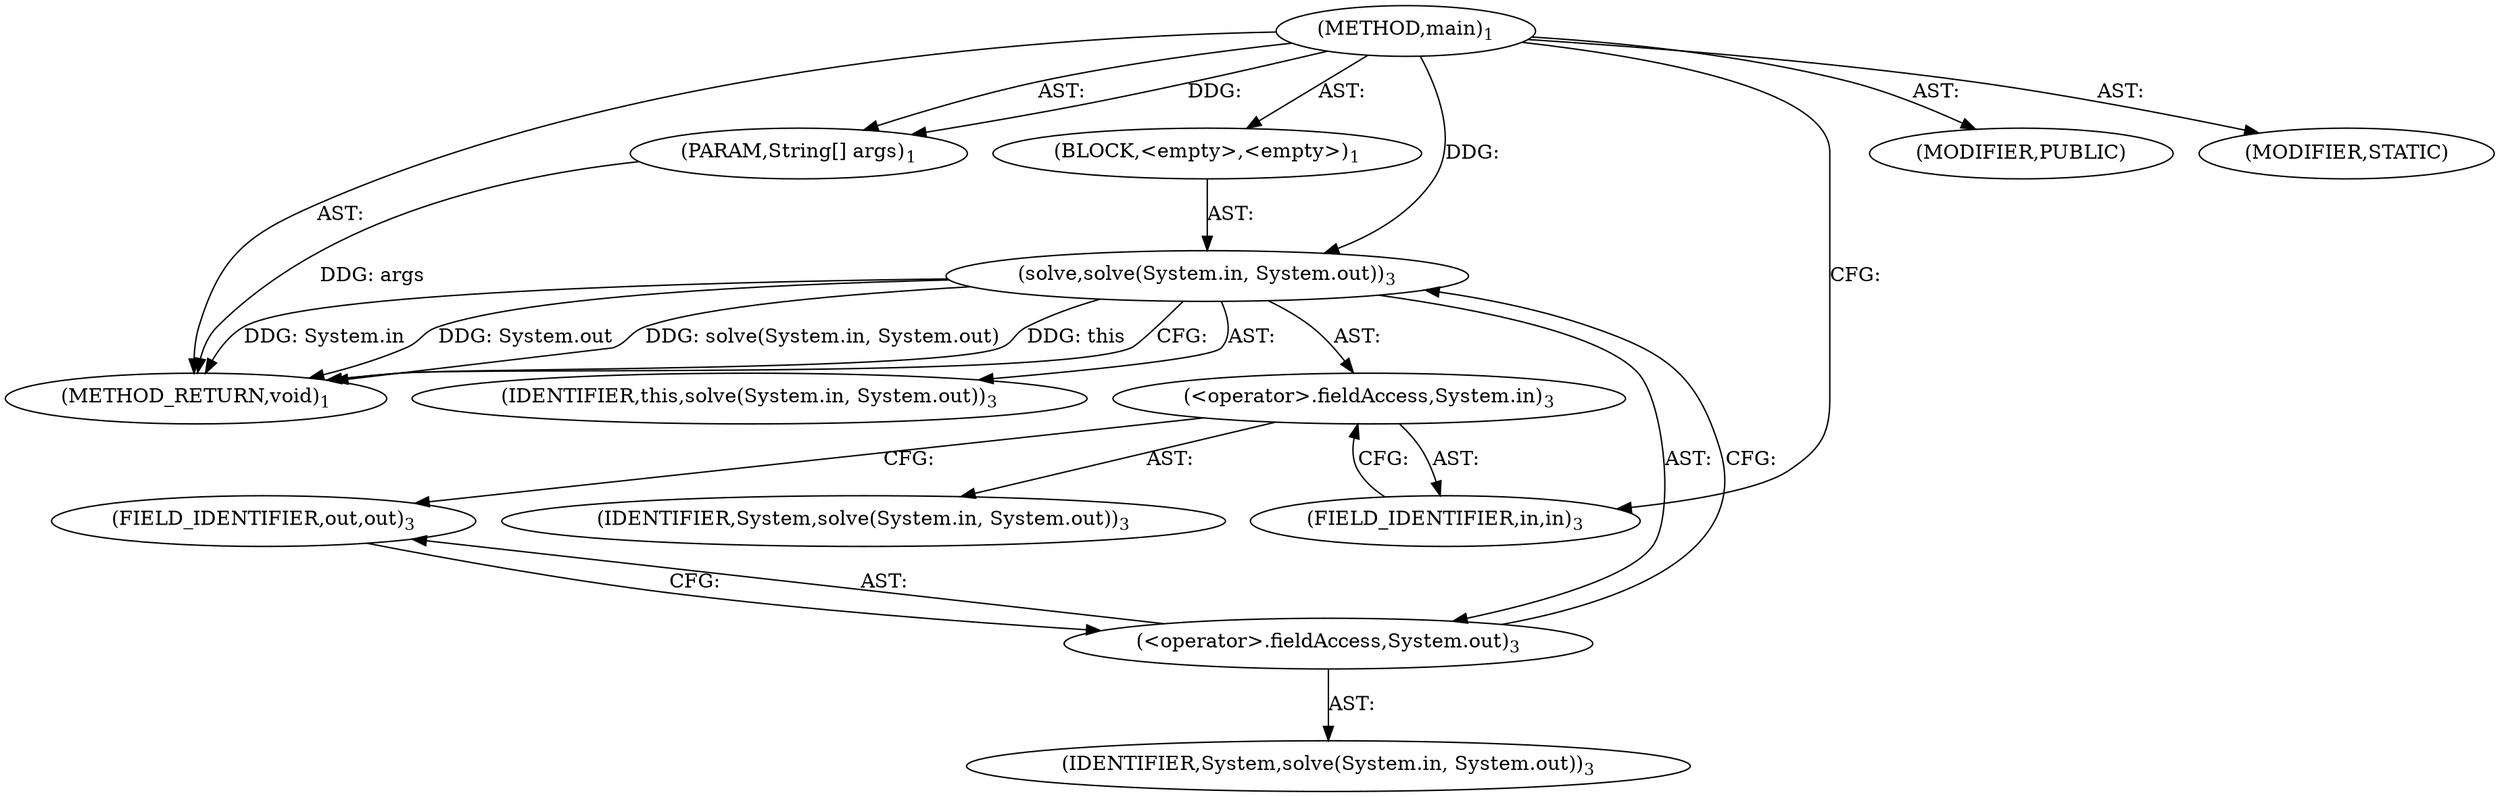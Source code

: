 digraph "main" {  
"17" [label = <(METHOD,main)<SUB>1</SUB>> ]
"18" [label = <(PARAM,String[] args)<SUB>1</SUB>> ]
"19" [label = <(BLOCK,&lt;empty&gt;,&lt;empty&gt;)<SUB>1</SUB>> ]
"20" [label = <(solve,solve(System.in, System.out))<SUB>3</SUB>> ]
"21" [label = <(IDENTIFIER,this,solve(System.in, System.out))<SUB>3</SUB>> ]
"22" [label = <(&lt;operator&gt;.fieldAccess,System.in)<SUB>3</SUB>> ]
"23" [label = <(IDENTIFIER,System,solve(System.in, System.out))<SUB>3</SUB>> ]
"24" [label = <(FIELD_IDENTIFIER,in,in)<SUB>3</SUB>> ]
"25" [label = <(&lt;operator&gt;.fieldAccess,System.out)<SUB>3</SUB>> ]
"26" [label = <(IDENTIFIER,System,solve(System.in, System.out))<SUB>3</SUB>> ]
"27" [label = <(FIELD_IDENTIFIER,out,out)<SUB>3</SUB>> ]
"28" [label = <(MODIFIER,PUBLIC)> ]
"29" [label = <(MODIFIER,STATIC)> ]
"30" [label = <(METHOD_RETURN,void)<SUB>1</SUB>> ]
  "17" -> "18"  [ label = "AST: "] 
  "17" -> "19"  [ label = "AST: "] 
  "17" -> "28"  [ label = "AST: "] 
  "17" -> "29"  [ label = "AST: "] 
  "17" -> "30"  [ label = "AST: "] 
  "19" -> "20"  [ label = "AST: "] 
  "20" -> "21"  [ label = "AST: "] 
  "20" -> "22"  [ label = "AST: "] 
  "20" -> "25"  [ label = "AST: "] 
  "22" -> "23"  [ label = "AST: "] 
  "22" -> "24"  [ label = "AST: "] 
  "25" -> "26"  [ label = "AST: "] 
  "25" -> "27"  [ label = "AST: "] 
  "20" -> "30"  [ label = "CFG: "] 
  "22" -> "27"  [ label = "CFG: "] 
  "25" -> "20"  [ label = "CFG: "] 
  "24" -> "22"  [ label = "CFG: "] 
  "27" -> "25"  [ label = "CFG: "] 
  "17" -> "24"  [ label = "CFG: "] 
  "18" -> "30"  [ label = "DDG: args"] 
  "20" -> "30"  [ label = "DDG: System.in"] 
  "20" -> "30"  [ label = "DDG: System.out"] 
  "20" -> "30"  [ label = "DDG: solve(System.in, System.out)"] 
  "20" -> "30"  [ label = "DDG: this"] 
  "17" -> "18"  [ label = "DDG: "] 
  "17" -> "20"  [ label = "DDG: "] 
}
